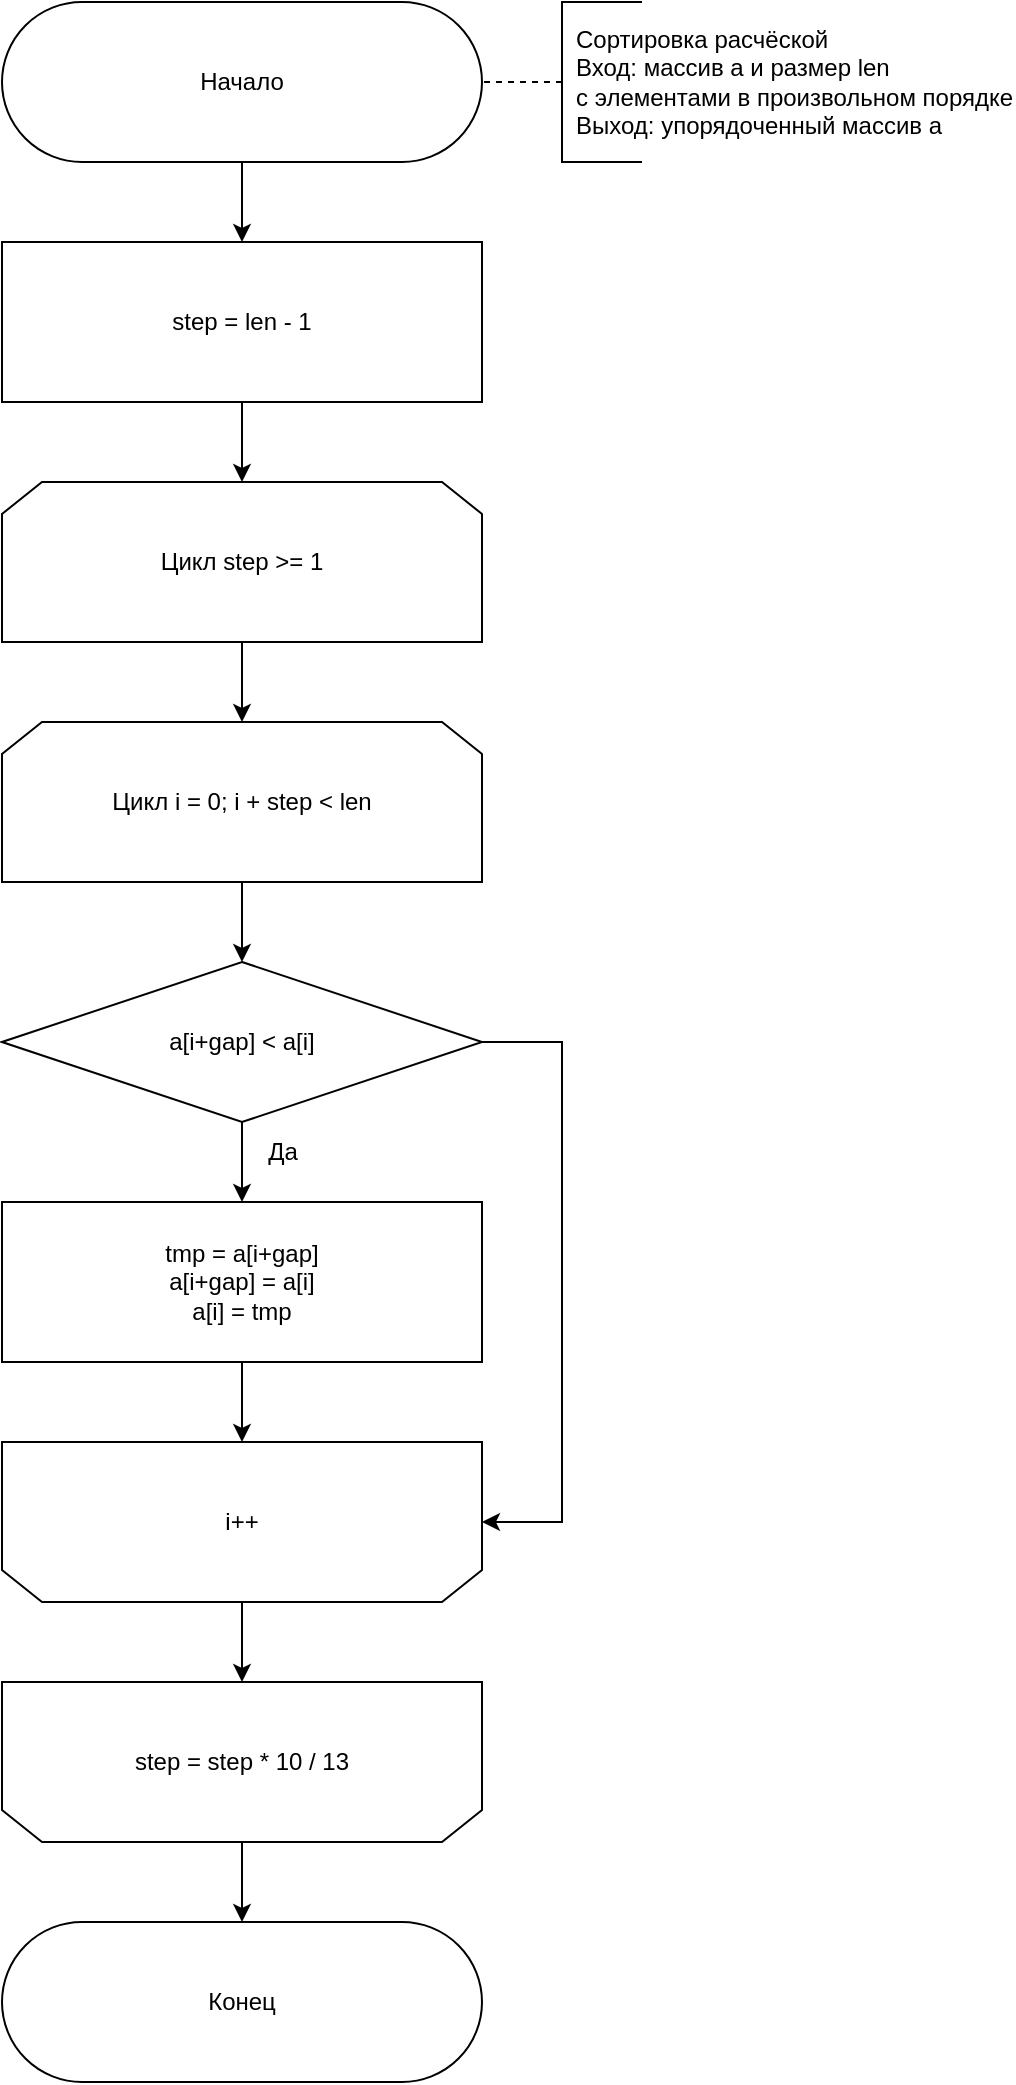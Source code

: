 <mxfile version="20.4.0" type="device"><diagram id="B0pIDfBBD8ubij0d-hfm" name="Страница 1"><mxGraphModel dx="3069" dy="1749" grid="1" gridSize="10" guides="1" tooltips="1" connect="1" arrows="1" fold="1" page="1" pageScale="1" pageWidth="827" pageHeight="1169" math="0" shadow="0"><root><mxCell id="0"/><mxCell id="1" parent="0"/><mxCell id="uMxq-mfwL2Jxajh8GeN0-56" style="edgeStyle=orthogonalEdgeStyle;rounded=0;orthogonalLoop=1;jettySize=auto;html=1;entryX=0.5;entryY=0;entryDx=0;entryDy=0;strokeColor=default;endArrow=classic;endFill=1;" parent="1" source="uMxq-mfwL2Jxajh8GeN0-2" target="uMxq-mfwL2Jxajh8GeN0-33" edge="1"><mxGeometry relative="1" as="geometry"/></mxCell><mxCell id="uMxq-mfwL2Jxajh8GeN0-2" value="Начало" style="rounded=1;whiteSpace=wrap;html=1;shadow=0;arcSize=50;" parent="1" vertex="1"><mxGeometry x="120" y="40" width="240" height="80" as="geometry"/></mxCell><mxCell id="uMxq-mfwL2Jxajh8GeN0-32" style="orthogonalLoop=1;jettySize=auto;html=1;exitX=0;exitY=0.5;exitDx=0;exitDy=0;exitPerimeter=0;entryX=1;entryY=0.5;entryDx=0;entryDy=0;strokeColor=default;rounded=0;dashed=1;endArrow=none;endFill=0;" parent="1" source="uMxq-mfwL2Jxajh8GeN0-15" target="uMxq-mfwL2Jxajh8GeN0-2" edge="1"><mxGeometry relative="1" as="geometry"/></mxCell><mxCell id="uMxq-mfwL2Jxajh8GeN0-15" value="Сортировка расчёской&lt;br&gt;Вход: массив a и размер len&amp;nbsp;&lt;br&gt;с элементами в произвольном порядке&lt;br&gt;Выход: упорядоченный массив a" style="strokeWidth=1;html=1;shape=mxgraph.flowchart.annotation_1;align=left;pointerEvents=1;rounded=0;shadow=0;spacingLeft=5;" parent="1" vertex="1"><mxGeometry x="400" y="40" width="40" height="80" as="geometry"/></mxCell><mxCell id="uMxq-mfwL2Jxajh8GeN0-57" style="edgeStyle=orthogonalEdgeStyle;rounded=0;orthogonalLoop=1;jettySize=auto;html=1;entryX=0.5;entryY=0;entryDx=0;entryDy=0;strokeColor=default;endArrow=classic;endFill=1;" parent="1" source="uMxq-mfwL2Jxajh8GeN0-33" target="uMxq-mfwL2Jxajh8GeN0-34" edge="1"><mxGeometry relative="1" as="geometry"/></mxCell><mxCell id="uMxq-mfwL2Jxajh8GeN0-33" value="step = len - 1" style="rounded=0;whiteSpace=wrap;html=1;shadow=0;strokeWidth=1;" parent="1" vertex="1"><mxGeometry x="120" y="160" width="240" height="80" as="geometry"/></mxCell><mxCell id="uMxq-mfwL2Jxajh8GeN0-53" style="edgeStyle=orthogonalEdgeStyle;rounded=0;orthogonalLoop=1;jettySize=auto;html=1;exitX=0.5;exitY=1;exitDx=0;exitDy=0;strokeColor=default;endArrow=classic;endFill=1;" parent="1" source="uMxq-mfwL2Jxajh8GeN0-34" edge="1"><mxGeometry relative="1" as="geometry"><mxPoint x="240" y="400" as="targetPoint"/></mxGeometry></mxCell><mxCell id="uMxq-mfwL2Jxajh8GeN0-34" value="Цикл step &amp;gt;= 1" style="shape=loopLimit;whiteSpace=wrap;html=1;rounded=0;shadow=0;rotation=0;strokeWidth=1;" parent="1" vertex="1"><mxGeometry x="120" y="280" width="240" height="80" as="geometry"/></mxCell><mxCell id="uMxq-mfwL2Jxajh8GeN0-49" style="edgeStyle=orthogonalEdgeStyle;rounded=0;orthogonalLoop=1;jettySize=auto;html=1;exitX=0.5;exitY=1;exitDx=0;exitDy=0;entryX=0.5;entryY=0;entryDx=0;entryDy=0;strokeColor=default;endArrow=classic;endFill=1;" parent="1" source="uMxq-mfwL2Jxajh8GeN0-38" target="uMxq-mfwL2Jxajh8GeN0-39" edge="1"><mxGeometry relative="1" as="geometry"/></mxCell><mxCell id="uMxq-mfwL2Jxajh8GeN0-38" value="Цикл i = 0; i + step &amp;lt; len" style="shape=loopLimit;whiteSpace=wrap;html=1;rounded=0;shadow=0;rotation=0;strokeWidth=1;" parent="1" vertex="1"><mxGeometry x="120" y="400" width="240" height="80" as="geometry"/></mxCell><mxCell id="uMxq-mfwL2Jxajh8GeN0-45" style="edgeStyle=none;rounded=0;orthogonalLoop=1;jettySize=auto;html=1;exitX=0.5;exitY=1;exitDx=0;exitDy=0;entryX=0.5;entryY=0;entryDx=0;entryDy=0;strokeColor=default;endArrow=classic;endFill=1;" parent="1" source="uMxq-mfwL2Jxajh8GeN0-39" target="uMxq-mfwL2Jxajh8GeN0-40" edge="1"><mxGeometry relative="1" as="geometry"/></mxCell><mxCell id="uMxq-mfwL2Jxajh8GeN0-46" style="edgeStyle=orthogonalEdgeStyle;rounded=0;orthogonalLoop=1;jettySize=auto;html=1;exitX=1;exitY=0.5;exitDx=0;exitDy=0;entryX=0;entryY=0.5;entryDx=0;entryDy=0;strokeColor=default;endArrow=classic;endFill=1;" parent="1" source="uMxq-mfwL2Jxajh8GeN0-39" target="uMxq-mfwL2Jxajh8GeN0-41" edge="1"><mxGeometry relative="1" as="geometry"><Array as="points"><mxPoint x="400" y="560"/><mxPoint x="400" y="800"/></Array></mxGeometry></mxCell><mxCell id="uMxq-mfwL2Jxajh8GeN0-39" value="a[i+gap] &amp;lt; a[i]" style="rhombus;whiteSpace=wrap;html=1;rounded=0;shadow=0;strokeWidth=1;" parent="1" vertex="1"><mxGeometry x="120" y="520" width="240" height="80" as="geometry"/></mxCell><mxCell id="uMxq-mfwL2Jxajh8GeN0-44" style="edgeStyle=none;rounded=0;orthogonalLoop=1;jettySize=auto;html=1;exitX=0.5;exitY=1;exitDx=0;exitDy=0;entryX=0.5;entryY=1;entryDx=0;entryDy=0;strokeColor=default;endArrow=classic;endFill=1;" parent="1" source="uMxq-mfwL2Jxajh8GeN0-40" target="uMxq-mfwL2Jxajh8GeN0-41" edge="1"><mxGeometry relative="1" as="geometry"/></mxCell><mxCell id="uMxq-mfwL2Jxajh8GeN0-40" value="tmp = a[i+gap]&lt;br&gt;a[i+gap] = a[i]&lt;br&gt;a[i] = tmp" style="rounded=0;whiteSpace=wrap;html=1;shadow=0;strokeWidth=1;" parent="1" vertex="1"><mxGeometry x="120" y="640" width="240" height="80" as="geometry"/></mxCell><mxCell id="_8oNUy7P5a43-FlyklTf-2" style="edgeStyle=orthogonalEdgeStyle;rounded=0;orthogonalLoop=1;jettySize=auto;html=1;entryX=0.5;entryY=1;entryDx=0;entryDy=0;" edge="1" parent="1" source="uMxq-mfwL2Jxajh8GeN0-41" target="_8oNUy7P5a43-FlyklTf-1"><mxGeometry relative="1" as="geometry"/></mxCell><mxCell id="uMxq-mfwL2Jxajh8GeN0-41" value="i++" style="shape=loopLimit;whiteSpace=wrap;rounded=0;shadow=0;rotation=0;perimeter=rectanglePerimeter;html=1;horizontal=1;verticalAlign=middle;direction=west;strokeWidth=1;" parent="1" vertex="1"><mxGeometry x="120" y="760" width="240" height="80" as="geometry"/></mxCell><mxCell id="uMxq-mfwL2Jxajh8GeN0-42" value="Конец" style="rounded=1;whiteSpace=wrap;html=1;shadow=0;arcSize=50;" parent="1" vertex="1"><mxGeometry x="120" y="1000" width="240" height="80" as="geometry"/></mxCell><mxCell id="uMxq-mfwL2Jxajh8GeN0-55" value="Да" style="text;html=1;align=center;verticalAlign=middle;resizable=0;points=[];autosize=1;strokeColor=none;fillColor=none;" parent="1" vertex="1"><mxGeometry x="240" y="600" width="40" height="30" as="geometry"/></mxCell><mxCell id="_8oNUy7P5a43-FlyklTf-3" style="edgeStyle=orthogonalEdgeStyle;rounded=0;orthogonalLoop=1;jettySize=auto;html=1;exitX=0.5;exitY=0;exitDx=0;exitDy=0;" edge="1" parent="1" source="_8oNUy7P5a43-FlyklTf-1" target="uMxq-mfwL2Jxajh8GeN0-42"><mxGeometry relative="1" as="geometry"/></mxCell><mxCell id="_8oNUy7P5a43-FlyklTf-1" value="step = step * 10 / 13" style="shape=loopLimit;whiteSpace=wrap;rounded=0;shadow=0;rotation=0;perimeter=rectanglePerimeter;html=1;horizontal=1;verticalAlign=middle;direction=west;strokeWidth=1;" vertex="1" parent="1"><mxGeometry x="120" y="880" width="240" height="80" as="geometry"/></mxCell></root></mxGraphModel></diagram></mxfile>